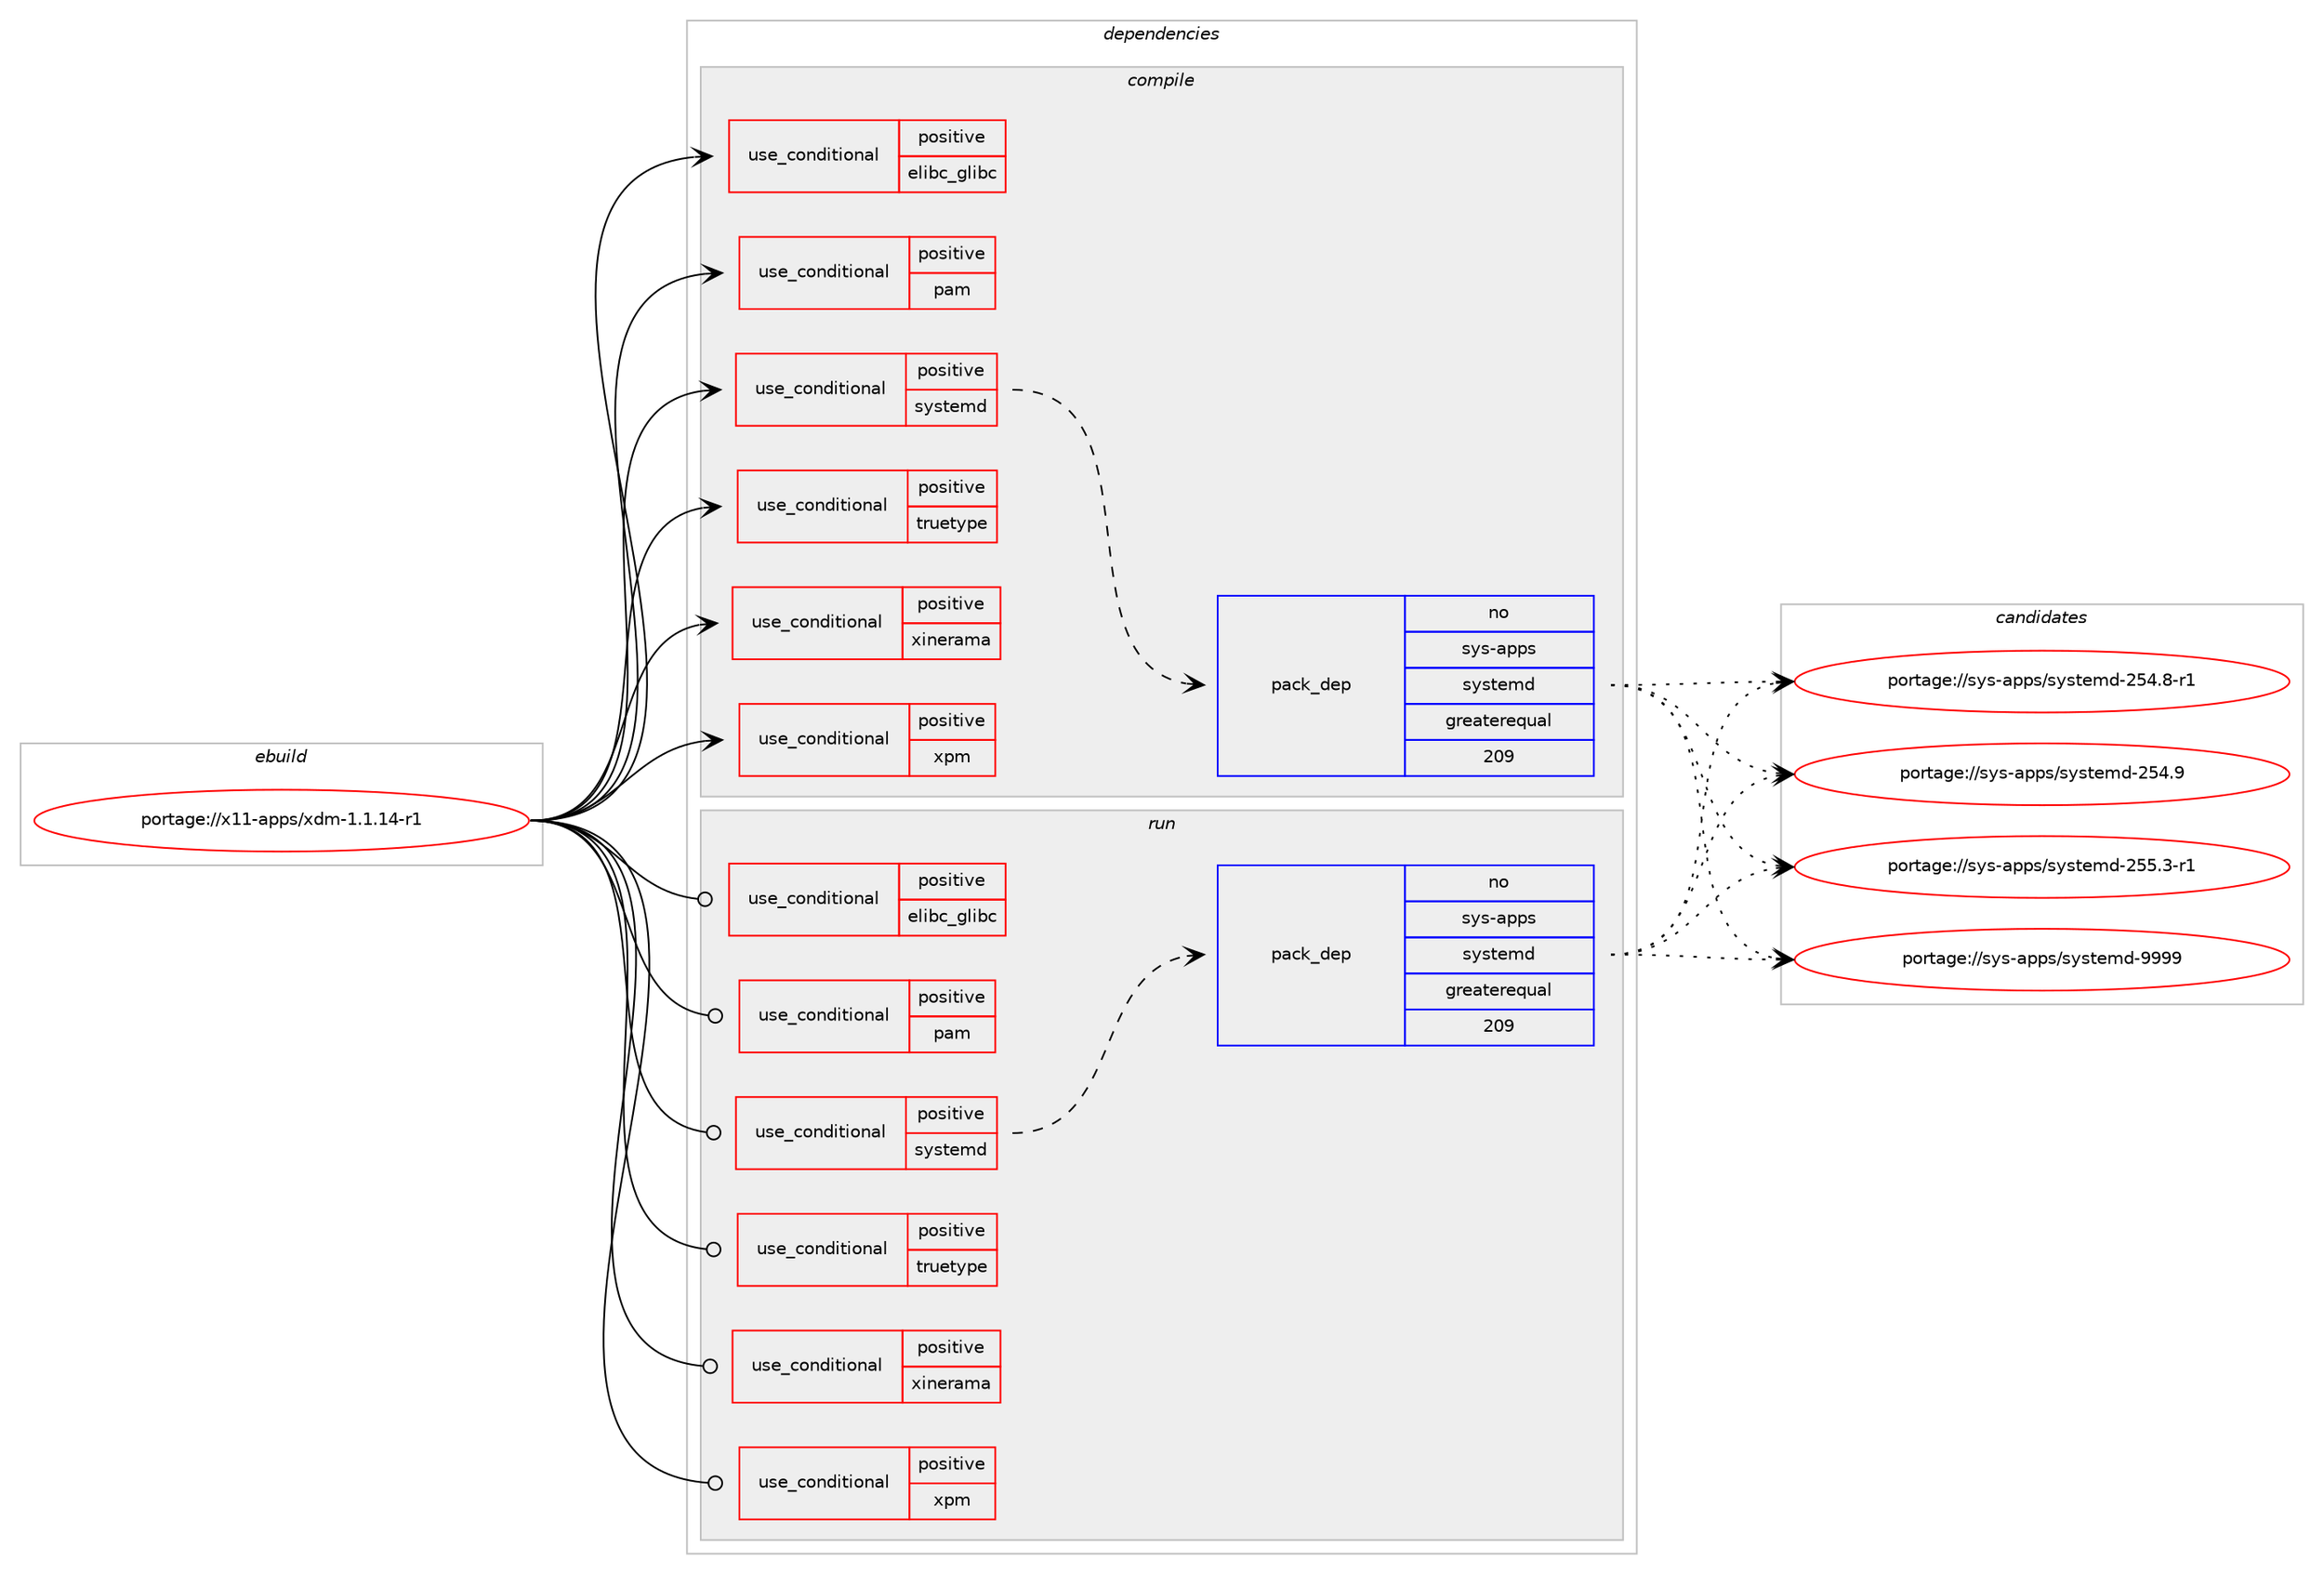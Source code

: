 digraph prolog {

# *************
# Graph options
# *************

newrank=true;
concentrate=true;
compound=true;
graph [rankdir=LR,fontname=Helvetica,fontsize=10,ranksep=1.5];#, ranksep=2.5, nodesep=0.2];
edge  [arrowhead=vee];
node  [fontname=Helvetica,fontsize=10];

# **********
# The ebuild
# **********

subgraph cluster_leftcol {
color=gray;
rank=same;
label=<<i>ebuild</i>>;
id [label="portage://x11-apps/xdm-1.1.14-r1", color=red, width=4, href="../x11-apps/xdm-1.1.14-r1.svg"];
}

# ****************
# The dependencies
# ****************

subgraph cluster_midcol {
color=gray;
label=<<i>dependencies</i>>;
subgraph cluster_compile {
fillcolor="#eeeeee";
style=filled;
label=<<i>compile</i>>;
subgraph cond17038 {
dependency25725 [label=<<TABLE BORDER="0" CELLBORDER="1" CELLSPACING="0" CELLPADDING="4"><TR><TD ROWSPAN="3" CELLPADDING="10">use_conditional</TD></TR><TR><TD>positive</TD></TR><TR><TD>elibc_glibc</TD></TR></TABLE>>, shape=none, color=red];
# *** BEGIN UNKNOWN DEPENDENCY TYPE (TODO) ***
# dependency25725 -> package_dependency(portage://x11-apps/xdm-1.1.14-r1,install,no,dev-libs,libbsd,none,[,,],[],[])
# *** END UNKNOWN DEPENDENCY TYPE (TODO) ***

}
id:e -> dependency25725:w [weight=20,style="solid",arrowhead="vee"];
subgraph cond17039 {
dependency25726 [label=<<TABLE BORDER="0" CELLBORDER="1" CELLSPACING="0" CELLPADDING="4"><TR><TD ROWSPAN="3" CELLPADDING="10">use_conditional</TD></TR><TR><TD>positive</TD></TR><TR><TD>pam</TD></TR></TABLE>>, shape=none, color=red];
# *** BEGIN UNKNOWN DEPENDENCY TYPE (TODO) ***
# dependency25726 -> package_dependency(portage://x11-apps/xdm-1.1.14-r1,install,no,sys-libs,pam,none,[,,],[],[])
# *** END UNKNOWN DEPENDENCY TYPE (TODO) ***

}
id:e -> dependency25726:w [weight=20,style="solid",arrowhead="vee"];
subgraph cond17040 {
dependency25727 [label=<<TABLE BORDER="0" CELLBORDER="1" CELLSPACING="0" CELLPADDING="4"><TR><TD ROWSPAN="3" CELLPADDING="10">use_conditional</TD></TR><TR><TD>positive</TD></TR><TR><TD>systemd</TD></TR></TABLE>>, shape=none, color=red];
subgraph pack8361 {
dependency25728 [label=<<TABLE BORDER="0" CELLBORDER="1" CELLSPACING="0" CELLPADDING="4" WIDTH="220"><TR><TD ROWSPAN="6" CELLPADDING="30">pack_dep</TD></TR><TR><TD WIDTH="110">no</TD></TR><TR><TD>sys-apps</TD></TR><TR><TD>systemd</TD></TR><TR><TD>greaterequal</TD></TR><TR><TD>209</TD></TR></TABLE>>, shape=none, color=blue];
}
dependency25727:e -> dependency25728:w [weight=20,style="dashed",arrowhead="vee"];
}
id:e -> dependency25727:w [weight=20,style="solid",arrowhead="vee"];
subgraph cond17041 {
dependency25729 [label=<<TABLE BORDER="0" CELLBORDER="1" CELLSPACING="0" CELLPADDING="4"><TR><TD ROWSPAN="3" CELLPADDING="10">use_conditional</TD></TR><TR><TD>positive</TD></TR><TR><TD>truetype</TD></TR></TABLE>>, shape=none, color=red];
# *** BEGIN UNKNOWN DEPENDENCY TYPE (TODO) ***
# dependency25729 -> package_dependency(portage://x11-apps/xdm-1.1.14-r1,install,no,x11-libs,libXrender,none,[,,],[],[])
# *** END UNKNOWN DEPENDENCY TYPE (TODO) ***

# *** BEGIN UNKNOWN DEPENDENCY TYPE (TODO) ***
# dependency25729 -> package_dependency(portage://x11-apps/xdm-1.1.14-r1,install,no,x11-libs,libXft,none,[,,],[],[])
# *** END UNKNOWN DEPENDENCY TYPE (TODO) ***

}
id:e -> dependency25729:w [weight=20,style="solid",arrowhead="vee"];
subgraph cond17042 {
dependency25730 [label=<<TABLE BORDER="0" CELLBORDER="1" CELLSPACING="0" CELLPADDING="4"><TR><TD ROWSPAN="3" CELLPADDING="10">use_conditional</TD></TR><TR><TD>positive</TD></TR><TR><TD>xinerama</TD></TR></TABLE>>, shape=none, color=red];
# *** BEGIN UNKNOWN DEPENDENCY TYPE (TODO) ***
# dependency25730 -> package_dependency(portage://x11-apps/xdm-1.1.14-r1,install,no,x11-libs,libXinerama,none,[,,],[],[])
# *** END UNKNOWN DEPENDENCY TYPE (TODO) ***

}
id:e -> dependency25730:w [weight=20,style="solid",arrowhead="vee"];
subgraph cond17043 {
dependency25731 [label=<<TABLE BORDER="0" CELLBORDER="1" CELLSPACING="0" CELLPADDING="4"><TR><TD ROWSPAN="3" CELLPADDING="10">use_conditional</TD></TR><TR><TD>positive</TD></TR><TR><TD>xpm</TD></TR></TABLE>>, shape=none, color=red];
# *** BEGIN UNKNOWN DEPENDENCY TYPE (TODO) ***
# dependency25731 -> package_dependency(portage://x11-apps/xdm-1.1.14-r1,install,no,x11-libs,libXpm,none,[,,],[],[])
# *** END UNKNOWN DEPENDENCY TYPE (TODO) ***

}
id:e -> dependency25731:w [weight=20,style="solid",arrowhead="vee"];
# *** BEGIN UNKNOWN DEPENDENCY TYPE (TODO) ***
# id -> package_dependency(portage://x11-apps/xdm-1.1.14-r1,install,no,virtual,libcrypt,none,[,,],any_same_slot,[])
# *** END UNKNOWN DEPENDENCY TYPE (TODO) ***

# *** BEGIN UNKNOWN DEPENDENCY TYPE (TODO) ***
# id -> package_dependency(portage://x11-apps/xdm-1.1.14-r1,install,no,x11-apps,sessreg,none,[,,],[],[])
# *** END UNKNOWN DEPENDENCY TYPE (TODO) ***

# *** BEGIN UNKNOWN DEPENDENCY TYPE (TODO) ***
# id -> package_dependency(portage://x11-apps/xdm-1.1.14-r1,install,no,x11-apps,xconsole,none,[,,],[],[])
# *** END UNKNOWN DEPENDENCY TYPE (TODO) ***

# *** BEGIN UNKNOWN DEPENDENCY TYPE (TODO) ***
# id -> package_dependency(portage://x11-apps/xdm-1.1.14-r1,install,no,x11-apps,xinit,none,[,,],[],[])
# *** END UNKNOWN DEPENDENCY TYPE (TODO) ***

# *** BEGIN UNKNOWN DEPENDENCY TYPE (TODO) ***
# id -> package_dependency(portage://x11-apps/xdm-1.1.14-r1,install,no,x11-apps,xrdb,none,[,,],[],[])
# *** END UNKNOWN DEPENDENCY TYPE (TODO) ***

# *** BEGIN UNKNOWN DEPENDENCY TYPE (TODO) ***
# id -> package_dependency(portage://x11-apps/xdm-1.1.14-r1,install,no,x11-apps,xsm,none,[,,],[],[])
# *** END UNKNOWN DEPENDENCY TYPE (TODO) ***

# *** BEGIN UNKNOWN DEPENDENCY TYPE (TODO) ***
# id -> package_dependency(portage://x11-apps/xdm-1.1.14-r1,install,no,x11-base,xorg-proto,none,[,,],[],[])
# *** END UNKNOWN DEPENDENCY TYPE (TODO) ***

# *** BEGIN UNKNOWN DEPENDENCY TYPE (TODO) ***
# id -> package_dependency(portage://x11-apps/xdm-1.1.14-r1,install,no,x11-libs,libX11,none,[,,],[],[])
# *** END UNKNOWN DEPENDENCY TYPE (TODO) ***

# *** BEGIN UNKNOWN DEPENDENCY TYPE (TODO) ***
# id -> package_dependency(portage://x11-apps/xdm-1.1.14-r1,install,no,x11-libs,libXau,none,[,,],[],[])
# *** END UNKNOWN DEPENDENCY TYPE (TODO) ***

# *** BEGIN UNKNOWN DEPENDENCY TYPE (TODO) ***
# id -> package_dependency(portage://x11-apps/xdm-1.1.14-r1,install,no,x11-libs,libXaw,none,[,,],[],[])
# *** END UNKNOWN DEPENDENCY TYPE (TODO) ***

# *** BEGIN UNKNOWN DEPENDENCY TYPE (TODO) ***
# id -> package_dependency(portage://x11-apps/xdm-1.1.14-r1,install,no,x11-libs,libXdmcp,none,[,,],[],[])
# *** END UNKNOWN DEPENDENCY TYPE (TODO) ***

# *** BEGIN UNKNOWN DEPENDENCY TYPE (TODO) ***
# id -> package_dependency(portage://x11-apps/xdm-1.1.14-r1,install,no,x11-libs,libXext,none,[,,],[],[])
# *** END UNKNOWN DEPENDENCY TYPE (TODO) ***

# *** BEGIN UNKNOWN DEPENDENCY TYPE (TODO) ***
# id -> package_dependency(portage://x11-apps/xdm-1.1.14-r1,install,no,x11-libs,libXmu,none,[,,],[],[])
# *** END UNKNOWN DEPENDENCY TYPE (TODO) ***

# *** BEGIN UNKNOWN DEPENDENCY TYPE (TODO) ***
# id -> package_dependency(portage://x11-apps/xdm-1.1.14-r1,install,no,x11-libs,libXt,none,[,,],[],[])
# *** END UNKNOWN DEPENDENCY TYPE (TODO) ***

}
subgraph cluster_compileandrun {
fillcolor="#eeeeee";
style=filled;
label=<<i>compile and run</i>>;
}
subgraph cluster_run {
fillcolor="#eeeeee";
style=filled;
label=<<i>run</i>>;
subgraph cond17044 {
dependency25732 [label=<<TABLE BORDER="0" CELLBORDER="1" CELLSPACING="0" CELLPADDING="4"><TR><TD ROWSPAN="3" CELLPADDING="10">use_conditional</TD></TR><TR><TD>positive</TD></TR><TR><TD>elibc_glibc</TD></TR></TABLE>>, shape=none, color=red];
# *** BEGIN UNKNOWN DEPENDENCY TYPE (TODO) ***
# dependency25732 -> package_dependency(portage://x11-apps/xdm-1.1.14-r1,run,no,dev-libs,libbsd,none,[,,],[],[])
# *** END UNKNOWN DEPENDENCY TYPE (TODO) ***

}
id:e -> dependency25732:w [weight=20,style="solid",arrowhead="odot"];
subgraph cond17045 {
dependency25733 [label=<<TABLE BORDER="0" CELLBORDER="1" CELLSPACING="0" CELLPADDING="4"><TR><TD ROWSPAN="3" CELLPADDING="10">use_conditional</TD></TR><TR><TD>positive</TD></TR><TR><TD>pam</TD></TR></TABLE>>, shape=none, color=red];
# *** BEGIN UNKNOWN DEPENDENCY TYPE (TODO) ***
# dependency25733 -> package_dependency(portage://x11-apps/xdm-1.1.14-r1,run,no,sys-libs,pam,none,[,,],[],[])
# *** END UNKNOWN DEPENDENCY TYPE (TODO) ***

}
id:e -> dependency25733:w [weight=20,style="solid",arrowhead="odot"];
subgraph cond17046 {
dependency25734 [label=<<TABLE BORDER="0" CELLBORDER="1" CELLSPACING="0" CELLPADDING="4"><TR><TD ROWSPAN="3" CELLPADDING="10">use_conditional</TD></TR><TR><TD>positive</TD></TR><TR><TD>systemd</TD></TR></TABLE>>, shape=none, color=red];
subgraph pack8362 {
dependency25735 [label=<<TABLE BORDER="0" CELLBORDER="1" CELLSPACING="0" CELLPADDING="4" WIDTH="220"><TR><TD ROWSPAN="6" CELLPADDING="30">pack_dep</TD></TR><TR><TD WIDTH="110">no</TD></TR><TR><TD>sys-apps</TD></TR><TR><TD>systemd</TD></TR><TR><TD>greaterequal</TD></TR><TR><TD>209</TD></TR></TABLE>>, shape=none, color=blue];
}
dependency25734:e -> dependency25735:w [weight=20,style="dashed",arrowhead="vee"];
}
id:e -> dependency25734:w [weight=20,style="solid",arrowhead="odot"];
subgraph cond17047 {
dependency25736 [label=<<TABLE BORDER="0" CELLBORDER="1" CELLSPACING="0" CELLPADDING="4"><TR><TD ROWSPAN="3" CELLPADDING="10">use_conditional</TD></TR><TR><TD>positive</TD></TR><TR><TD>truetype</TD></TR></TABLE>>, shape=none, color=red];
# *** BEGIN UNKNOWN DEPENDENCY TYPE (TODO) ***
# dependency25736 -> package_dependency(portage://x11-apps/xdm-1.1.14-r1,run,no,x11-libs,libXrender,none,[,,],[],[])
# *** END UNKNOWN DEPENDENCY TYPE (TODO) ***

# *** BEGIN UNKNOWN DEPENDENCY TYPE (TODO) ***
# dependency25736 -> package_dependency(portage://x11-apps/xdm-1.1.14-r1,run,no,x11-libs,libXft,none,[,,],[],[])
# *** END UNKNOWN DEPENDENCY TYPE (TODO) ***

}
id:e -> dependency25736:w [weight=20,style="solid",arrowhead="odot"];
subgraph cond17048 {
dependency25737 [label=<<TABLE BORDER="0" CELLBORDER="1" CELLSPACING="0" CELLPADDING="4"><TR><TD ROWSPAN="3" CELLPADDING="10">use_conditional</TD></TR><TR><TD>positive</TD></TR><TR><TD>xinerama</TD></TR></TABLE>>, shape=none, color=red];
# *** BEGIN UNKNOWN DEPENDENCY TYPE (TODO) ***
# dependency25737 -> package_dependency(portage://x11-apps/xdm-1.1.14-r1,run,no,x11-libs,libXinerama,none,[,,],[],[])
# *** END UNKNOWN DEPENDENCY TYPE (TODO) ***

}
id:e -> dependency25737:w [weight=20,style="solid",arrowhead="odot"];
subgraph cond17049 {
dependency25738 [label=<<TABLE BORDER="0" CELLBORDER="1" CELLSPACING="0" CELLPADDING="4"><TR><TD ROWSPAN="3" CELLPADDING="10">use_conditional</TD></TR><TR><TD>positive</TD></TR><TR><TD>xpm</TD></TR></TABLE>>, shape=none, color=red];
# *** BEGIN UNKNOWN DEPENDENCY TYPE (TODO) ***
# dependency25738 -> package_dependency(portage://x11-apps/xdm-1.1.14-r1,run,no,x11-libs,libXpm,none,[,,],[],[])
# *** END UNKNOWN DEPENDENCY TYPE (TODO) ***

}
id:e -> dependency25738:w [weight=20,style="solid",arrowhead="odot"];
# *** BEGIN UNKNOWN DEPENDENCY TYPE (TODO) ***
# id -> package_dependency(portage://x11-apps/xdm-1.1.14-r1,run,no,virtual,libcrypt,none,[,,],any_same_slot,[])
# *** END UNKNOWN DEPENDENCY TYPE (TODO) ***

# *** BEGIN UNKNOWN DEPENDENCY TYPE (TODO) ***
# id -> package_dependency(portage://x11-apps/xdm-1.1.14-r1,run,no,x11-apps,sessreg,none,[,,],[],[])
# *** END UNKNOWN DEPENDENCY TYPE (TODO) ***

# *** BEGIN UNKNOWN DEPENDENCY TYPE (TODO) ***
# id -> package_dependency(portage://x11-apps/xdm-1.1.14-r1,run,no,x11-apps,xconsole,none,[,,],[],[])
# *** END UNKNOWN DEPENDENCY TYPE (TODO) ***

# *** BEGIN UNKNOWN DEPENDENCY TYPE (TODO) ***
# id -> package_dependency(portage://x11-apps/xdm-1.1.14-r1,run,no,x11-apps,xinit,none,[,,],[],[])
# *** END UNKNOWN DEPENDENCY TYPE (TODO) ***

# *** BEGIN UNKNOWN DEPENDENCY TYPE (TODO) ***
# id -> package_dependency(portage://x11-apps/xdm-1.1.14-r1,run,no,x11-apps,xrdb,none,[,,],[],[])
# *** END UNKNOWN DEPENDENCY TYPE (TODO) ***

# *** BEGIN UNKNOWN DEPENDENCY TYPE (TODO) ***
# id -> package_dependency(portage://x11-apps/xdm-1.1.14-r1,run,no,x11-apps,xsm,none,[,,],[],[])
# *** END UNKNOWN DEPENDENCY TYPE (TODO) ***

# *** BEGIN UNKNOWN DEPENDENCY TYPE (TODO) ***
# id -> package_dependency(portage://x11-apps/xdm-1.1.14-r1,run,no,x11-libs,libX11,none,[,,],[],[])
# *** END UNKNOWN DEPENDENCY TYPE (TODO) ***

# *** BEGIN UNKNOWN DEPENDENCY TYPE (TODO) ***
# id -> package_dependency(portage://x11-apps/xdm-1.1.14-r1,run,no,x11-libs,libXau,none,[,,],[],[])
# *** END UNKNOWN DEPENDENCY TYPE (TODO) ***

# *** BEGIN UNKNOWN DEPENDENCY TYPE (TODO) ***
# id -> package_dependency(portage://x11-apps/xdm-1.1.14-r1,run,no,x11-libs,libXaw,none,[,,],[],[])
# *** END UNKNOWN DEPENDENCY TYPE (TODO) ***

# *** BEGIN UNKNOWN DEPENDENCY TYPE (TODO) ***
# id -> package_dependency(portage://x11-apps/xdm-1.1.14-r1,run,no,x11-libs,libXdmcp,none,[,,],[],[])
# *** END UNKNOWN DEPENDENCY TYPE (TODO) ***

# *** BEGIN UNKNOWN DEPENDENCY TYPE (TODO) ***
# id -> package_dependency(portage://x11-apps/xdm-1.1.14-r1,run,no,x11-libs,libXext,none,[,,],[],[])
# *** END UNKNOWN DEPENDENCY TYPE (TODO) ***

# *** BEGIN UNKNOWN DEPENDENCY TYPE (TODO) ***
# id -> package_dependency(portage://x11-apps/xdm-1.1.14-r1,run,no,x11-libs,libXmu,none,[,,],[],[])
# *** END UNKNOWN DEPENDENCY TYPE (TODO) ***

# *** BEGIN UNKNOWN DEPENDENCY TYPE (TODO) ***
# id -> package_dependency(portage://x11-apps/xdm-1.1.14-r1,run,no,x11-libs,libXt,none,[,,],[],[])
# *** END UNKNOWN DEPENDENCY TYPE (TODO) ***

}
}

# **************
# The candidates
# **************

subgraph cluster_choices {
rank=same;
color=gray;
label=<<i>candidates</i>>;

subgraph choice8361 {
color=black;
nodesep=1;
choice1151211154597112112115471151211151161011091004550535246564511449 [label="portage://sys-apps/systemd-254.8-r1", color=red, width=4,href="../sys-apps/systemd-254.8-r1.svg"];
choice115121115459711211211547115121115116101109100455053524657 [label="portage://sys-apps/systemd-254.9", color=red, width=4,href="../sys-apps/systemd-254.9.svg"];
choice1151211154597112112115471151211151161011091004550535346514511449 [label="portage://sys-apps/systemd-255.3-r1", color=red, width=4,href="../sys-apps/systemd-255.3-r1.svg"];
choice1151211154597112112115471151211151161011091004557575757 [label="portage://sys-apps/systemd-9999", color=red, width=4,href="../sys-apps/systemd-9999.svg"];
dependency25728:e -> choice1151211154597112112115471151211151161011091004550535246564511449:w [style=dotted,weight="100"];
dependency25728:e -> choice115121115459711211211547115121115116101109100455053524657:w [style=dotted,weight="100"];
dependency25728:e -> choice1151211154597112112115471151211151161011091004550535346514511449:w [style=dotted,weight="100"];
dependency25728:e -> choice1151211154597112112115471151211151161011091004557575757:w [style=dotted,weight="100"];
}
subgraph choice8362 {
color=black;
nodesep=1;
choice1151211154597112112115471151211151161011091004550535246564511449 [label="portage://sys-apps/systemd-254.8-r1", color=red, width=4,href="../sys-apps/systemd-254.8-r1.svg"];
choice115121115459711211211547115121115116101109100455053524657 [label="portage://sys-apps/systemd-254.9", color=red, width=4,href="../sys-apps/systemd-254.9.svg"];
choice1151211154597112112115471151211151161011091004550535346514511449 [label="portage://sys-apps/systemd-255.3-r1", color=red, width=4,href="../sys-apps/systemd-255.3-r1.svg"];
choice1151211154597112112115471151211151161011091004557575757 [label="portage://sys-apps/systemd-9999", color=red, width=4,href="../sys-apps/systemd-9999.svg"];
dependency25735:e -> choice1151211154597112112115471151211151161011091004550535246564511449:w [style=dotted,weight="100"];
dependency25735:e -> choice115121115459711211211547115121115116101109100455053524657:w [style=dotted,weight="100"];
dependency25735:e -> choice1151211154597112112115471151211151161011091004550535346514511449:w [style=dotted,weight="100"];
dependency25735:e -> choice1151211154597112112115471151211151161011091004557575757:w [style=dotted,weight="100"];
}
}

}

